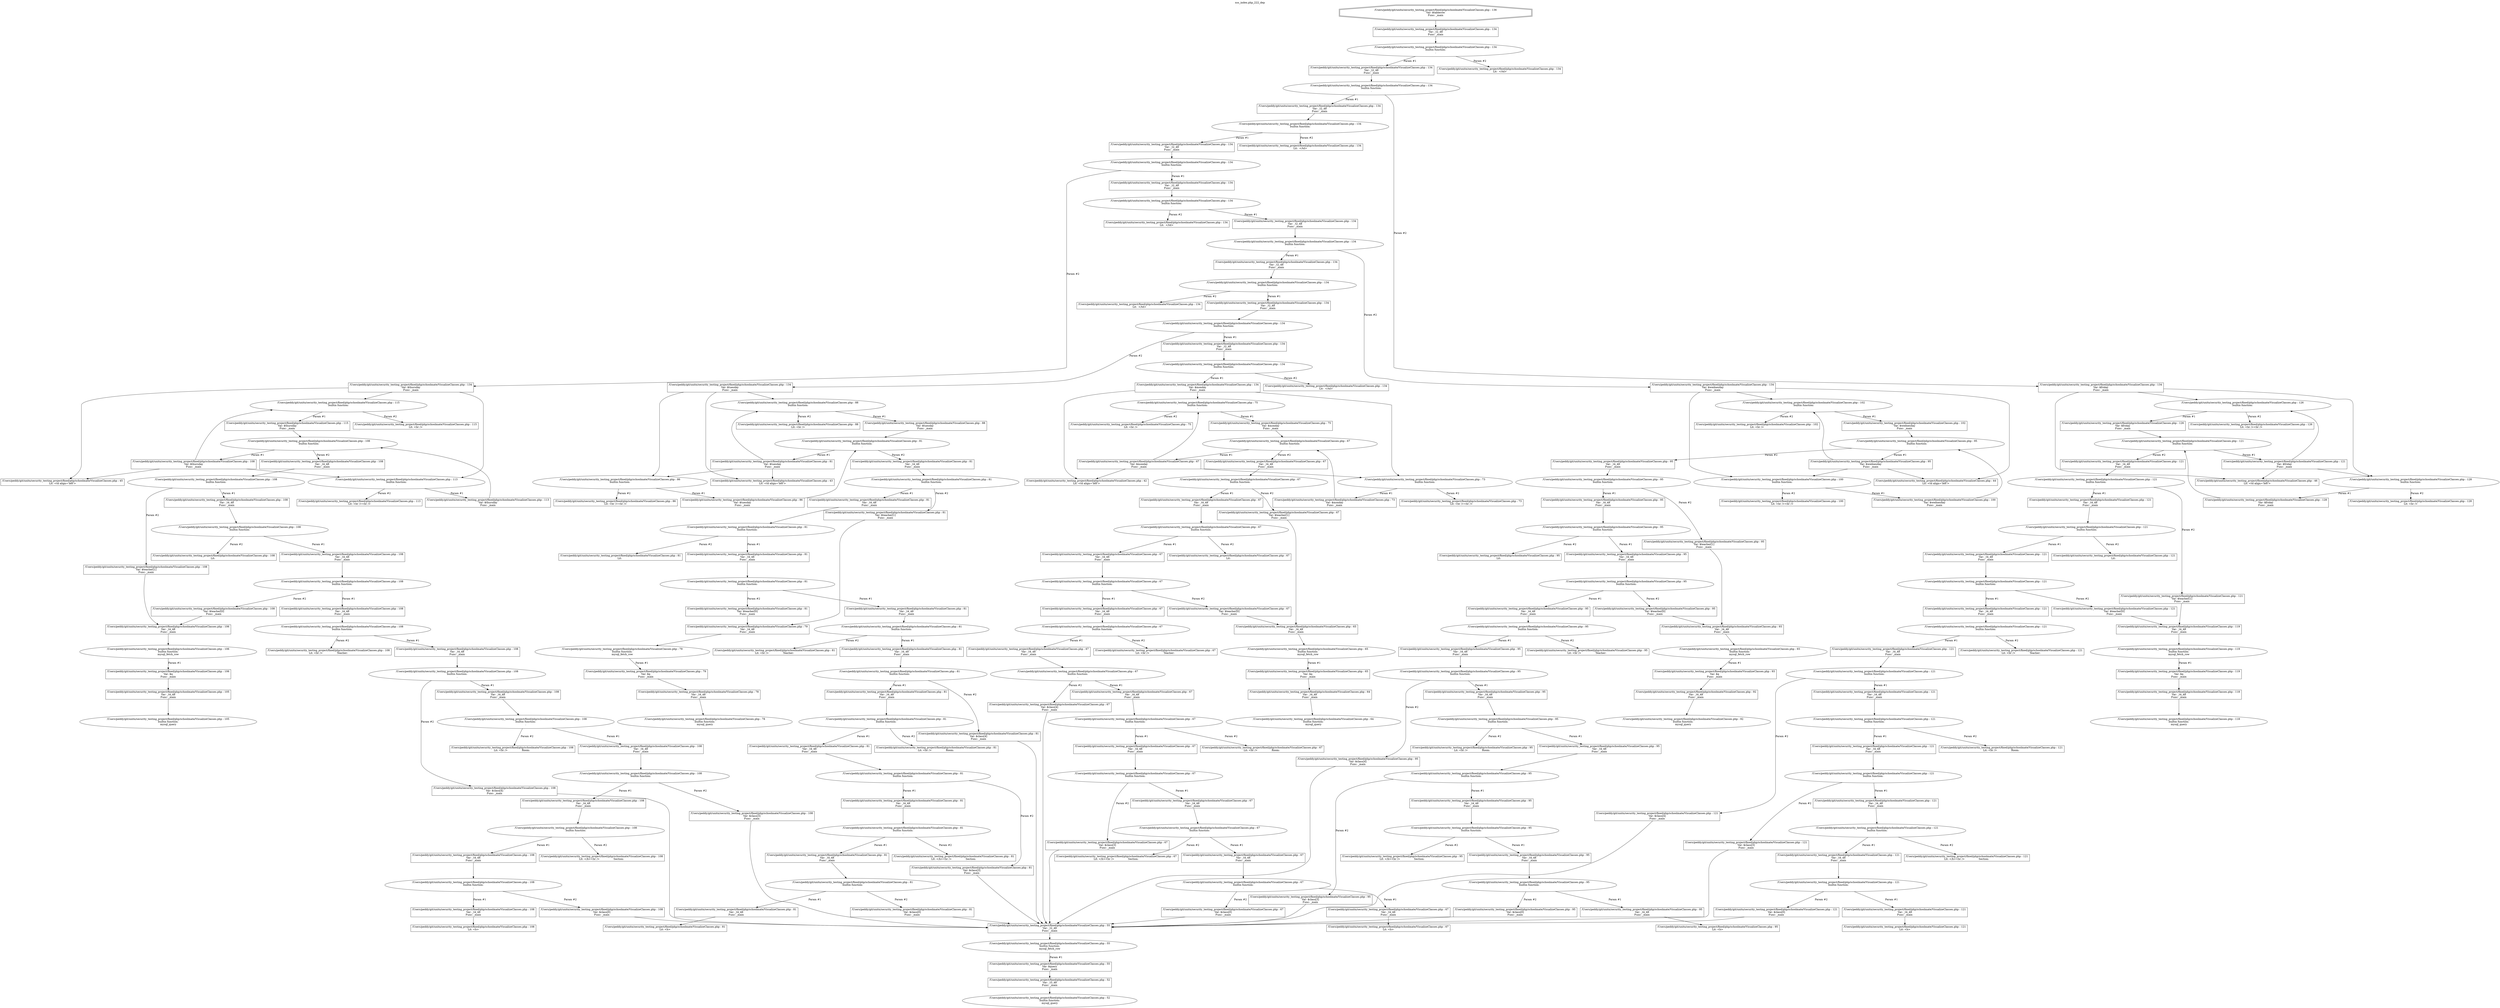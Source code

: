 digraph cfg {
  label="xss_index.php_222_dep";
  labelloc=t;
  n1 [shape=doubleoctagon, label="/Users/peddy/git/unitn/security_testing_project/fixed/php/schoolmate/VisualizeClasses.php : 136\nVar: $tablerow\nFunc: _main\n"];
  n2 [shape=box, label="/Users/peddy/git/unitn/security_testing_project/fixed/php/schoolmate/VisualizeClasses.php : 134\nVar: _t2_48\nFunc: _main\n"];
  n3 [shape=ellipse, label="/Users/peddy/git/unitn/security_testing_project/fixed/php/schoolmate/VisualizeClasses.php : 134\nbuiltin function:\n.\n"];
  n4 [shape=box, label="/Users/peddy/git/unitn/security_testing_project/fixed/php/schoolmate/VisualizeClasses.php : 134\nVar: _t2_48\nFunc: _main\n"];
  n5 [shape=ellipse, label="/Users/peddy/git/unitn/security_testing_project/fixed/php/schoolmate/VisualizeClasses.php : 134\nbuiltin function:\n.\n"];
  n6 [shape=box, label="/Users/peddy/git/unitn/security_testing_project/fixed/php/schoolmate/VisualizeClasses.php : 134\nVar: _t2_48\nFunc: _main\n"];
  n7 [shape=ellipse, label="/Users/peddy/git/unitn/security_testing_project/fixed/php/schoolmate/VisualizeClasses.php : 134\nbuiltin function:\n.\n"];
  n8 [shape=box, label="/Users/peddy/git/unitn/security_testing_project/fixed/php/schoolmate/VisualizeClasses.php : 134\nVar: _t2_48\nFunc: _main\n"];
  n9 [shape=ellipse, label="/Users/peddy/git/unitn/security_testing_project/fixed/php/schoolmate/VisualizeClasses.php : 134\nbuiltin function:\n.\n"];
  n10 [shape=box, label="/Users/peddy/git/unitn/security_testing_project/fixed/php/schoolmate/VisualizeClasses.php : 134\nVar: _t2_48\nFunc: _main\n"];
  n11 [shape=ellipse, label="/Users/peddy/git/unitn/security_testing_project/fixed/php/schoolmate/VisualizeClasses.php : 134\nbuiltin function:\n.\n"];
  n12 [shape=box, label="/Users/peddy/git/unitn/security_testing_project/fixed/php/schoolmate/VisualizeClasses.php : 134\nVar: _t2_48\nFunc: _main\n"];
  n13 [shape=ellipse, label="/Users/peddy/git/unitn/security_testing_project/fixed/php/schoolmate/VisualizeClasses.php : 134\nbuiltin function:\n.\n"];
  n14 [shape=box, label="/Users/peddy/git/unitn/security_testing_project/fixed/php/schoolmate/VisualizeClasses.php : 134\nVar: _t2_48\nFunc: _main\n"];
  n15 [shape=ellipse, label="/Users/peddy/git/unitn/security_testing_project/fixed/php/schoolmate/VisualizeClasses.php : 134\nbuiltin function:\n.\n"];
  n16 [shape=box, label="/Users/peddy/git/unitn/security_testing_project/fixed/php/schoolmate/VisualizeClasses.php : 134\nVar: _t2_48\nFunc: _main\n"];
  n17 [shape=ellipse, label="/Users/peddy/git/unitn/security_testing_project/fixed/php/schoolmate/VisualizeClasses.php : 134\nbuiltin function:\n.\n"];
  n18 [shape=box, label="/Users/peddy/git/unitn/security_testing_project/fixed/php/schoolmate/VisualizeClasses.php : 134\nVar: _t2_48\nFunc: _main\n"];
  n19 [shape=ellipse, label="/Users/peddy/git/unitn/security_testing_project/fixed/php/schoolmate/VisualizeClasses.php : 134\nbuiltin function:\n.\n"];
  n20 [shape=box, label="/Users/peddy/git/unitn/security_testing_project/fixed/php/schoolmate/VisualizeClasses.php : 134\nVar: $monday\nFunc: _main\n"];
  n21 [shape=box, label="/Users/peddy/git/unitn/security_testing_project/fixed/php/schoolmate/VisualizeClasses.php : 42\nLit: <td align='left'>\n"];
  n22 [shape=ellipse, label="/Users/peddy/git/unitn/security_testing_project/fixed/php/schoolmate/VisualizeClasses.php : 75\nbuiltin function:\n.\n"];
  n23 [shape=box, label="/Users/peddy/git/unitn/security_testing_project/fixed/php/schoolmate/VisualizeClasses.php : 75\nVar: $monday\nFunc: _main\n"];
  n24 [shape=ellipse, label="/Users/peddy/git/unitn/security_testing_project/fixed/php/schoolmate/VisualizeClasses.php : 67\nbuiltin function:\n.\n"];
  n25 [shape=box, label="/Users/peddy/git/unitn/security_testing_project/fixed/php/schoolmate/VisualizeClasses.php : 67\nVar: $monday\nFunc: _main\n"];
  n26 [shape=ellipse, label="/Users/peddy/git/unitn/security_testing_project/fixed/php/schoolmate/VisualizeClasses.php : 73\nbuiltin function:\n.\n"];
  n27 [shape=box, label="/Users/peddy/git/unitn/security_testing_project/fixed/php/schoolmate/VisualizeClasses.php : 73\nVar: $monday\nFunc: _main\n"];
  n28 [shape=box, label="/Users/peddy/git/unitn/security_testing_project/fixed/php/schoolmate/VisualizeClasses.php : 73\nLit: <br /><br />\n"];
  n29 [shape=box, label="/Users/peddy/git/unitn/security_testing_project/fixed/php/schoolmate/VisualizeClasses.php : 67\nVar: _t4_48\nFunc: _main\n"];
  n30 [shape=ellipse, label="/Users/peddy/git/unitn/security_testing_project/fixed/php/schoolmate/VisualizeClasses.php : 67\nbuiltin function:\n.\n"];
  n31 [shape=box, label="/Users/peddy/git/unitn/security_testing_project/fixed/php/schoolmate/VisualizeClasses.php : 67\nVar: _t4_48\nFunc: _main\n"];
  n32 [shape=ellipse, label="/Users/peddy/git/unitn/security_testing_project/fixed/php/schoolmate/VisualizeClasses.php : 67\nbuiltin function:\n.\n"];
  n33 [shape=box, label="/Users/peddy/git/unitn/security_testing_project/fixed/php/schoolmate/VisualizeClasses.php : 67\nVar: _t4_48\nFunc: _main\n"];
  n34 [shape=ellipse, label="/Users/peddy/git/unitn/security_testing_project/fixed/php/schoolmate/VisualizeClasses.php : 67\nbuiltin function:\n.\n"];
  n35 [shape=box, label="/Users/peddy/git/unitn/security_testing_project/fixed/php/schoolmate/VisualizeClasses.php : 67\nVar: _t4_48\nFunc: _main\n"];
  n36 [shape=ellipse, label="/Users/peddy/git/unitn/security_testing_project/fixed/php/schoolmate/VisualizeClasses.php : 67\nbuiltin function:\n.\n"];
  n37 [shape=box, label="/Users/peddy/git/unitn/security_testing_project/fixed/php/schoolmate/VisualizeClasses.php : 67\nVar: _t4_48\nFunc: _main\n"];
  n38 [shape=ellipse, label="/Users/peddy/git/unitn/security_testing_project/fixed/php/schoolmate/VisualizeClasses.php : 67\nbuiltin function:\n.\n"];
  n39 [shape=box, label="/Users/peddy/git/unitn/security_testing_project/fixed/php/schoolmate/VisualizeClasses.php : 67\nVar: _t4_48\nFunc: _main\n"];
  n40 [shape=ellipse, label="/Users/peddy/git/unitn/security_testing_project/fixed/php/schoolmate/VisualizeClasses.php : 67\nbuiltin function:\n.\n"];
  n41 [shape=box, label="/Users/peddy/git/unitn/security_testing_project/fixed/php/schoolmate/VisualizeClasses.php : 67\nVar: _t4_48\nFunc: _main\n"];
  n42 [shape=ellipse, label="/Users/peddy/git/unitn/security_testing_project/fixed/php/schoolmate/VisualizeClasses.php : 67\nbuiltin function:\n.\n"];
  n43 [shape=box, label="/Users/peddy/git/unitn/security_testing_project/fixed/php/schoolmate/VisualizeClasses.php : 67\nVar: _t4_48\nFunc: _main\n"];
  n44 [shape=ellipse, label="/Users/peddy/git/unitn/security_testing_project/fixed/php/schoolmate/VisualizeClasses.php : 67\nbuiltin function:\n.\n"];
  n45 [shape=box, label="/Users/peddy/git/unitn/security_testing_project/fixed/php/schoolmate/VisualizeClasses.php : 67\nVar: _t4_48\nFunc: _main\n"];
  n46 [shape=ellipse, label="/Users/peddy/git/unitn/security_testing_project/fixed/php/schoolmate/VisualizeClasses.php : 67\nbuiltin function:\n.\n"];
  n47 [shape=box, label="/Users/peddy/git/unitn/security_testing_project/fixed/php/schoolmate/VisualizeClasses.php : 67\nVar: _t4_48\nFunc: _main\n"];
  n48 [shape=box, label="/Users/peddy/git/unitn/security_testing_project/fixed/php/schoolmate/VisualizeClasses.php : 67\nLit: <b>\n"];
  n49 [shape=box, label="/Users/peddy/git/unitn/security_testing_project/fixed/php/schoolmate/VisualizeClasses.php : 67\nVar: $class[0]\nFunc: _main\n"];
  n50 [shape=box, label="/Users/peddy/git/unitn/security_testing_project/fixed/php/schoolmate/VisualizeClasses.php : 55\nVar: _t2_48\nFunc: _main\n"];
  n51 [shape=ellipse, label="/Users/peddy/git/unitn/security_testing_project/fixed/php/schoolmate/VisualizeClasses.php : 55\nbuiltin function:\nmysql_fetch_row\n"];
  n52 [shape=box, label="/Users/peddy/git/unitn/security_testing_project/fixed/php/schoolmate/VisualizeClasses.php : 55\nVar: $query\nFunc: _main\n"];
  n53 [shape=box, label="/Users/peddy/git/unitn/security_testing_project/fixed/php/schoolmate/VisualizeClasses.php : 52\nVar: _t3_48\nFunc: _main\n"];
  n54 [shape=ellipse, label="/Users/peddy/git/unitn/security_testing_project/fixed/php/schoolmate/VisualizeClasses.php : 52\nbuiltin function:\nmysql_query\n"];
  n55 [shape=box, label="/Users/peddy/git/unitn/security_testing_project/fixed/php/schoolmate/VisualizeClasses.php : 67\nLit: </b><br />		   Section: \n"];
  n56 [shape=box, label="/Users/peddy/git/unitn/security_testing_project/fixed/php/schoolmate/VisualizeClasses.php : 67\nVar: $class[3]\nFunc: _main\n"];
  n57 [shape=box, label="/Users/peddy/git/unitn/security_testing_project/fixed/php/schoolmate/VisualizeClasses.php : 67\nLit: <br />		   Room: \n"];
  n58 [shape=box, label="/Users/peddy/git/unitn/security_testing_project/fixed/php/schoolmate/VisualizeClasses.php : 67\nVar: $class[4]\nFunc: _main\n"];
  n59 [shape=box, label="/Users/peddy/git/unitn/security_testing_project/fixed/php/schoolmate/VisualizeClasses.php : 67\nLit: <br />		   Teacher: \n"];
  n60 [shape=box, label="/Users/peddy/git/unitn/security_testing_project/fixed/php/schoolmate/VisualizeClasses.php : 67\nVar: $teacher[0]\nFunc: _main\n"];
  n61 [shape=box, label="/Users/peddy/git/unitn/security_testing_project/fixed/php/schoolmate/VisualizeClasses.php : 65\nVar: _t4_48\nFunc: _main\n"];
  n62 [shape=ellipse, label="/Users/peddy/git/unitn/security_testing_project/fixed/php/schoolmate/VisualizeClasses.php : 65\nbuiltin function:\nmysql_fetch_row\n"];
  n63 [shape=box, label="/Users/peddy/git/unitn/security_testing_project/fixed/php/schoolmate/VisualizeClasses.php : 65\nVar: $q\nFunc: _main\n"];
  n64 [shape=box, label="/Users/peddy/git/unitn/security_testing_project/fixed/php/schoolmate/VisualizeClasses.php : 64\nVar: _t4_48\nFunc: _main\n"];
  n65 [shape=ellipse, label="/Users/peddy/git/unitn/security_testing_project/fixed/php/schoolmate/VisualizeClasses.php : 64\nbuiltin function:\nmysql_query\n"];
  n66 [shape=box, label="/Users/peddy/git/unitn/security_testing_project/fixed/php/schoolmate/VisualizeClasses.php : 67\nLit:  \n"];
  n67 [shape=box, label="/Users/peddy/git/unitn/security_testing_project/fixed/php/schoolmate/VisualizeClasses.php : 67\nVar: $teacher[1]\nFunc: _main\n"];
  n68 [shape=box, label="/Users/peddy/git/unitn/security_testing_project/fixed/php/schoolmate/VisualizeClasses.php : 75\nLit: <br />\n"];
  n69 [shape=box, label="/Users/peddy/git/unitn/security_testing_project/fixed/php/schoolmate/VisualizeClasses.php : 134\nLit: &nbsp;</td>\n"];
  n70 [shape=box, label="/Users/peddy/git/unitn/security_testing_project/fixed/php/schoolmate/VisualizeClasses.php : 134\nVar: $tuesday\nFunc: _main\n"];
  n71 [shape=ellipse, label="/Users/peddy/git/unitn/security_testing_project/fixed/php/schoolmate/VisualizeClasses.php : 88\nbuiltin function:\n.\n"];
  n72 [shape=box, label="/Users/peddy/git/unitn/security_testing_project/fixed/php/schoolmate/VisualizeClasses.php : 88\nVar: $tuesday\nFunc: _main\n"];
  n73 [shape=ellipse, label="/Users/peddy/git/unitn/security_testing_project/fixed/php/schoolmate/VisualizeClasses.php : 81\nbuiltin function:\n.\n"];
  n74 [shape=box, label="/Users/peddy/git/unitn/security_testing_project/fixed/php/schoolmate/VisualizeClasses.php : 81\nVar: $tuesday\nFunc: _main\n"];
  n75 [shape=ellipse, label="/Users/peddy/git/unitn/security_testing_project/fixed/php/schoolmate/VisualizeClasses.php : 86\nbuiltin function:\n.\n"];
  n76 [shape=box, label="/Users/peddy/git/unitn/security_testing_project/fixed/php/schoolmate/VisualizeClasses.php : 86\nVar: $tuesday\nFunc: _main\n"];
  n77 [shape=box, label="/Users/peddy/git/unitn/security_testing_project/fixed/php/schoolmate/VisualizeClasses.php : 86\nLit: <br /><br />\n"];
  n78 [shape=box, label="/Users/peddy/git/unitn/security_testing_project/fixed/php/schoolmate/VisualizeClasses.php : 43\nLit: <td align='left'>\n"];
  n79 [shape=box, label="/Users/peddy/git/unitn/security_testing_project/fixed/php/schoolmate/VisualizeClasses.php : 81\nVar: _t4_48\nFunc: _main\n"];
  n80 [shape=ellipse, label="/Users/peddy/git/unitn/security_testing_project/fixed/php/schoolmate/VisualizeClasses.php : 81\nbuiltin function:\n.\n"];
  n81 [shape=box, label="/Users/peddy/git/unitn/security_testing_project/fixed/php/schoolmate/VisualizeClasses.php : 81\nVar: _t4_48\nFunc: _main\n"];
  n82 [shape=ellipse, label="/Users/peddy/git/unitn/security_testing_project/fixed/php/schoolmate/VisualizeClasses.php : 81\nbuiltin function:\n.\n"];
  n83 [shape=box, label="/Users/peddy/git/unitn/security_testing_project/fixed/php/schoolmate/VisualizeClasses.php : 81\nVar: _t4_48\nFunc: _main\n"];
  n84 [shape=ellipse, label="/Users/peddy/git/unitn/security_testing_project/fixed/php/schoolmate/VisualizeClasses.php : 81\nbuiltin function:\n.\n"];
  n85 [shape=box, label="/Users/peddy/git/unitn/security_testing_project/fixed/php/schoolmate/VisualizeClasses.php : 81\nVar: _t4_48\nFunc: _main\n"];
  n86 [shape=ellipse, label="/Users/peddy/git/unitn/security_testing_project/fixed/php/schoolmate/VisualizeClasses.php : 81\nbuiltin function:\n.\n"];
  n87 [shape=box, label="/Users/peddy/git/unitn/security_testing_project/fixed/php/schoolmate/VisualizeClasses.php : 81\nVar: _t4_48\nFunc: _main\n"];
  n88 [shape=ellipse, label="/Users/peddy/git/unitn/security_testing_project/fixed/php/schoolmate/VisualizeClasses.php : 81\nbuiltin function:\n.\n"];
  n89 [shape=box, label="/Users/peddy/git/unitn/security_testing_project/fixed/php/schoolmate/VisualizeClasses.php : 81\nVar: _t4_48\nFunc: _main\n"];
  n90 [shape=ellipse, label="/Users/peddy/git/unitn/security_testing_project/fixed/php/schoolmate/VisualizeClasses.php : 81\nbuiltin function:\n.\n"];
  n91 [shape=box, label="/Users/peddy/git/unitn/security_testing_project/fixed/php/schoolmate/VisualizeClasses.php : 81\nVar: _t4_48\nFunc: _main\n"];
  n92 [shape=ellipse, label="/Users/peddy/git/unitn/security_testing_project/fixed/php/schoolmate/VisualizeClasses.php : 81\nbuiltin function:\n.\n"];
  n93 [shape=box, label="/Users/peddy/git/unitn/security_testing_project/fixed/php/schoolmate/VisualizeClasses.php : 81\nVar: _t4_48\nFunc: _main\n"];
  n94 [shape=ellipse, label="/Users/peddy/git/unitn/security_testing_project/fixed/php/schoolmate/VisualizeClasses.php : 81\nbuiltin function:\n.\n"];
  n95 [shape=box, label="/Users/peddy/git/unitn/security_testing_project/fixed/php/schoolmate/VisualizeClasses.php : 81\nVar: _t4_48\nFunc: _main\n"];
  n96 [shape=ellipse, label="/Users/peddy/git/unitn/security_testing_project/fixed/php/schoolmate/VisualizeClasses.php : 81\nbuiltin function:\n.\n"];
  n97 [shape=box, label="/Users/peddy/git/unitn/security_testing_project/fixed/php/schoolmate/VisualizeClasses.php : 81\nVar: _t4_48\nFunc: _main\n"];
  n98 [shape=box, label="/Users/peddy/git/unitn/security_testing_project/fixed/php/schoolmate/VisualizeClasses.php : 81\nLit: <b>\n"];
  n99 [shape=box, label="/Users/peddy/git/unitn/security_testing_project/fixed/php/schoolmate/VisualizeClasses.php : 81\nVar: $class[0]\nFunc: _main\n"];
  n100 [shape=box, label="/Users/peddy/git/unitn/security_testing_project/fixed/php/schoolmate/VisualizeClasses.php : 81\nLit: </b><br />		   Section: \n"];
  n101 [shape=box, label="/Users/peddy/git/unitn/security_testing_project/fixed/php/schoolmate/VisualizeClasses.php : 81\nVar: $class[3]\nFunc: _main\n"];
  n102 [shape=box, label="/Users/peddy/git/unitn/security_testing_project/fixed/php/schoolmate/VisualizeClasses.php : 81\nLit: <br />		   Room: \n"];
  n103 [shape=box, label="/Users/peddy/git/unitn/security_testing_project/fixed/php/schoolmate/VisualizeClasses.php : 81\nVar: $class[4]\nFunc: _main\n"];
  n104 [shape=box, label="/Users/peddy/git/unitn/security_testing_project/fixed/php/schoolmate/VisualizeClasses.php : 81\nLit: <br />		   Teacher: \n"];
  n105 [shape=box, label="/Users/peddy/git/unitn/security_testing_project/fixed/php/schoolmate/VisualizeClasses.php : 81\nVar: $teacher[0]\nFunc: _main\n"];
  n106 [shape=box, label="/Users/peddy/git/unitn/security_testing_project/fixed/php/schoolmate/VisualizeClasses.php : 79\nVar: _t4_48\nFunc: _main\n"];
  n107 [shape=ellipse, label="/Users/peddy/git/unitn/security_testing_project/fixed/php/schoolmate/VisualizeClasses.php : 79\nbuiltin function:\nmysql_fetch_row\n"];
  n108 [shape=box, label="/Users/peddy/git/unitn/security_testing_project/fixed/php/schoolmate/VisualizeClasses.php : 79\nVar: $q\nFunc: _main\n"];
  n109 [shape=box, label="/Users/peddy/git/unitn/security_testing_project/fixed/php/schoolmate/VisualizeClasses.php : 78\nVar: _t4_48\nFunc: _main\n"];
  n110 [shape=ellipse, label="/Users/peddy/git/unitn/security_testing_project/fixed/php/schoolmate/VisualizeClasses.php : 78\nbuiltin function:\nmysql_query\n"];
  n111 [shape=box, label="/Users/peddy/git/unitn/security_testing_project/fixed/php/schoolmate/VisualizeClasses.php : 81\nLit:  \n"];
  n112 [shape=box, label="/Users/peddy/git/unitn/security_testing_project/fixed/php/schoolmate/VisualizeClasses.php : 81\nVar: $teacher[1]\nFunc: _main\n"];
  n113 [shape=box, label="/Users/peddy/git/unitn/security_testing_project/fixed/php/schoolmate/VisualizeClasses.php : 88\nLit: <br />\n"];
  n114 [shape=box, label="/Users/peddy/git/unitn/security_testing_project/fixed/php/schoolmate/VisualizeClasses.php : 134\nLit: &nbsp;</td>\n"];
  n115 [shape=box, label="/Users/peddy/git/unitn/security_testing_project/fixed/php/schoolmate/VisualizeClasses.php : 134\nVar: $wednesday\nFunc: _main\n"];
  n116 [shape=ellipse, label="/Users/peddy/git/unitn/security_testing_project/fixed/php/schoolmate/VisualizeClasses.php : 102\nbuiltin function:\n.\n"];
  n117 [shape=box, label="/Users/peddy/git/unitn/security_testing_project/fixed/php/schoolmate/VisualizeClasses.php : 102\nVar: $wednesday\nFunc: _main\n"];
  n118 [shape=ellipse, label="/Users/peddy/git/unitn/security_testing_project/fixed/php/schoolmate/VisualizeClasses.php : 95\nbuiltin function:\n.\n"];
  n119 [shape=box, label="/Users/peddy/git/unitn/security_testing_project/fixed/php/schoolmate/VisualizeClasses.php : 95\nVar: $wednesday\nFunc: _main\n"];
  n120 [shape=box, label="/Users/peddy/git/unitn/security_testing_project/fixed/php/schoolmate/VisualizeClasses.php : 44\nLit: <td align='left'>\n"];
  n121 [shape=ellipse, label="/Users/peddy/git/unitn/security_testing_project/fixed/php/schoolmate/VisualizeClasses.php : 100\nbuiltin function:\n.\n"];
  n122 [shape=box, label="/Users/peddy/git/unitn/security_testing_project/fixed/php/schoolmate/VisualizeClasses.php : 100\nVar: $wednesday\nFunc: _main\n"];
  n123 [shape=box, label="/Users/peddy/git/unitn/security_testing_project/fixed/php/schoolmate/VisualizeClasses.php : 100\nLit: <br /><br />\n"];
  n124 [shape=box, label="/Users/peddy/git/unitn/security_testing_project/fixed/php/schoolmate/VisualizeClasses.php : 95\nVar: _t4_48\nFunc: _main\n"];
  n125 [shape=ellipse, label="/Users/peddy/git/unitn/security_testing_project/fixed/php/schoolmate/VisualizeClasses.php : 95\nbuiltin function:\n.\n"];
  n126 [shape=box, label="/Users/peddy/git/unitn/security_testing_project/fixed/php/schoolmate/VisualizeClasses.php : 95\nVar: _t4_48\nFunc: _main\n"];
  n127 [shape=ellipse, label="/Users/peddy/git/unitn/security_testing_project/fixed/php/schoolmate/VisualizeClasses.php : 95\nbuiltin function:\n.\n"];
  n128 [shape=box, label="/Users/peddy/git/unitn/security_testing_project/fixed/php/schoolmate/VisualizeClasses.php : 95\nVar: _t4_48\nFunc: _main\n"];
  n129 [shape=ellipse, label="/Users/peddy/git/unitn/security_testing_project/fixed/php/schoolmate/VisualizeClasses.php : 95\nbuiltin function:\n.\n"];
  n130 [shape=box, label="/Users/peddy/git/unitn/security_testing_project/fixed/php/schoolmate/VisualizeClasses.php : 95\nVar: _t4_48\nFunc: _main\n"];
  n131 [shape=ellipse, label="/Users/peddy/git/unitn/security_testing_project/fixed/php/schoolmate/VisualizeClasses.php : 95\nbuiltin function:\n.\n"];
  n132 [shape=box, label="/Users/peddy/git/unitn/security_testing_project/fixed/php/schoolmate/VisualizeClasses.php : 95\nVar: _t4_48\nFunc: _main\n"];
  n133 [shape=ellipse, label="/Users/peddy/git/unitn/security_testing_project/fixed/php/schoolmate/VisualizeClasses.php : 95\nbuiltin function:\n.\n"];
  n134 [shape=box, label="/Users/peddy/git/unitn/security_testing_project/fixed/php/schoolmate/VisualizeClasses.php : 95\nVar: _t4_48\nFunc: _main\n"];
  n135 [shape=ellipse, label="/Users/peddy/git/unitn/security_testing_project/fixed/php/schoolmate/VisualizeClasses.php : 95\nbuiltin function:\n.\n"];
  n136 [shape=box, label="/Users/peddy/git/unitn/security_testing_project/fixed/php/schoolmate/VisualizeClasses.php : 95\nVar: _t4_48\nFunc: _main\n"];
  n137 [shape=ellipse, label="/Users/peddy/git/unitn/security_testing_project/fixed/php/schoolmate/VisualizeClasses.php : 95\nbuiltin function:\n.\n"];
  n138 [shape=box, label="/Users/peddy/git/unitn/security_testing_project/fixed/php/schoolmate/VisualizeClasses.php : 95\nVar: _t4_48\nFunc: _main\n"];
  n139 [shape=ellipse, label="/Users/peddy/git/unitn/security_testing_project/fixed/php/schoolmate/VisualizeClasses.php : 95\nbuiltin function:\n.\n"];
  n140 [shape=box, label="/Users/peddy/git/unitn/security_testing_project/fixed/php/schoolmate/VisualizeClasses.php : 95\nVar: _t4_48\nFunc: _main\n"];
  n141 [shape=ellipse, label="/Users/peddy/git/unitn/security_testing_project/fixed/php/schoolmate/VisualizeClasses.php : 95\nbuiltin function:\n.\n"];
  n142 [shape=box, label="/Users/peddy/git/unitn/security_testing_project/fixed/php/schoolmate/VisualizeClasses.php : 95\nVar: _t4_48\nFunc: _main\n"];
  n143 [shape=box, label="/Users/peddy/git/unitn/security_testing_project/fixed/php/schoolmate/VisualizeClasses.php : 95\nLit: <b>\n"];
  n144 [shape=box, label="/Users/peddy/git/unitn/security_testing_project/fixed/php/schoolmate/VisualizeClasses.php : 95\nVar: $class[0]\nFunc: _main\n"];
  n145 [shape=box, label="/Users/peddy/git/unitn/security_testing_project/fixed/php/schoolmate/VisualizeClasses.php : 95\nLit: </b><br />		   Section: \n"];
  n146 [shape=box, label="/Users/peddy/git/unitn/security_testing_project/fixed/php/schoolmate/VisualizeClasses.php : 95\nVar: $class[3]\nFunc: _main\n"];
  n147 [shape=box, label="/Users/peddy/git/unitn/security_testing_project/fixed/php/schoolmate/VisualizeClasses.php : 95\nLit: <br />		   Room: \n"];
  n148 [shape=box, label="/Users/peddy/git/unitn/security_testing_project/fixed/php/schoolmate/VisualizeClasses.php : 95\nVar: $class[4]\nFunc: _main\n"];
  n149 [shape=box, label="/Users/peddy/git/unitn/security_testing_project/fixed/php/schoolmate/VisualizeClasses.php : 95\nLit: <br />		   Teacher: \n"];
  n150 [shape=box, label="/Users/peddy/git/unitn/security_testing_project/fixed/php/schoolmate/VisualizeClasses.php : 95\nVar: $teacher[0]\nFunc: _main\n"];
  n151 [shape=box, label="/Users/peddy/git/unitn/security_testing_project/fixed/php/schoolmate/VisualizeClasses.php : 93\nVar: _t4_48\nFunc: _main\n"];
  n152 [shape=ellipse, label="/Users/peddy/git/unitn/security_testing_project/fixed/php/schoolmate/VisualizeClasses.php : 93\nbuiltin function:\nmysql_fetch_row\n"];
  n153 [shape=box, label="/Users/peddy/git/unitn/security_testing_project/fixed/php/schoolmate/VisualizeClasses.php : 93\nVar: $q\nFunc: _main\n"];
  n154 [shape=box, label="/Users/peddy/git/unitn/security_testing_project/fixed/php/schoolmate/VisualizeClasses.php : 92\nVar: _t4_48\nFunc: _main\n"];
  n155 [shape=ellipse, label="/Users/peddy/git/unitn/security_testing_project/fixed/php/schoolmate/VisualizeClasses.php : 92\nbuiltin function:\nmysql_query\n"];
  n156 [shape=box, label="/Users/peddy/git/unitn/security_testing_project/fixed/php/schoolmate/VisualizeClasses.php : 95\nLit:  \n"];
  n157 [shape=box, label="/Users/peddy/git/unitn/security_testing_project/fixed/php/schoolmate/VisualizeClasses.php : 95\nVar: $teacher[1]\nFunc: _main\n"];
  n158 [shape=box, label="/Users/peddy/git/unitn/security_testing_project/fixed/php/schoolmate/VisualizeClasses.php : 102\nLit: <br />\n"];
  n159 [shape=box, label="/Users/peddy/git/unitn/security_testing_project/fixed/php/schoolmate/VisualizeClasses.php : 134\nLit: &nbsp;</td>\n"];
  n160 [shape=box, label="/Users/peddy/git/unitn/security_testing_project/fixed/php/schoolmate/VisualizeClasses.php : 134\nVar: $thursday\nFunc: _main\n"];
  n161 [shape=ellipse, label="/Users/peddy/git/unitn/security_testing_project/fixed/php/schoolmate/VisualizeClasses.php : 115\nbuiltin function:\n.\n"];
  n162 [shape=box, label="/Users/peddy/git/unitn/security_testing_project/fixed/php/schoolmate/VisualizeClasses.php : 115\nVar: $thursday\nFunc: _main\n"];
  n163 [shape=ellipse, label="/Users/peddy/git/unitn/security_testing_project/fixed/php/schoolmate/VisualizeClasses.php : 108\nbuiltin function:\n.\n"];
  n164 [shape=box, label="/Users/peddy/git/unitn/security_testing_project/fixed/php/schoolmate/VisualizeClasses.php : 108\nVar: $thursday\nFunc: _main\n"];
  n165 [shape=ellipse, label="/Users/peddy/git/unitn/security_testing_project/fixed/php/schoolmate/VisualizeClasses.php : 113\nbuiltin function:\n.\n"];
  n166 [shape=box, label="/Users/peddy/git/unitn/security_testing_project/fixed/php/schoolmate/VisualizeClasses.php : 113\nVar: $thursday\nFunc: _main\n"];
  n167 [shape=box, label="/Users/peddy/git/unitn/security_testing_project/fixed/php/schoolmate/VisualizeClasses.php : 113\nLit: <br /><br />\n"];
  n168 [shape=box, label="/Users/peddy/git/unitn/security_testing_project/fixed/php/schoolmate/VisualizeClasses.php : 45\nLit: <td align='left'>\n"];
  n169 [shape=box, label="/Users/peddy/git/unitn/security_testing_project/fixed/php/schoolmate/VisualizeClasses.php : 108\nVar: _t4_48\nFunc: _main\n"];
  n170 [shape=ellipse, label="/Users/peddy/git/unitn/security_testing_project/fixed/php/schoolmate/VisualizeClasses.php : 108\nbuiltin function:\n.\n"];
  n171 [shape=box, label="/Users/peddy/git/unitn/security_testing_project/fixed/php/schoolmate/VisualizeClasses.php : 108\nVar: _t4_48\nFunc: _main\n"];
  n172 [shape=ellipse, label="/Users/peddy/git/unitn/security_testing_project/fixed/php/schoolmate/VisualizeClasses.php : 108\nbuiltin function:\n.\n"];
  n173 [shape=box, label="/Users/peddy/git/unitn/security_testing_project/fixed/php/schoolmate/VisualizeClasses.php : 108\nVar: _t4_48\nFunc: _main\n"];
  n174 [shape=ellipse, label="/Users/peddy/git/unitn/security_testing_project/fixed/php/schoolmate/VisualizeClasses.php : 108\nbuiltin function:\n.\n"];
  n175 [shape=box, label="/Users/peddy/git/unitn/security_testing_project/fixed/php/schoolmate/VisualizeClasses.php : 108\nVar: _t4_48\nFunc: _main\n"];
  n176 [shape=ellipse, label="/Users/peddy/git/unitn/security_testing_project/fixed/php/schoolmate/VisualizeClasses.php : 108\nbuiltin function:\n.\n"];
  n177 [shape=box, label="/Users/peddy/git/unitn/security_testing_project/fixed/php/schoolmate/VisualizeClasses.php : 108\nVar: _t4_48\nFunc: _main\n"];
  n178 [shape=ellipse, label="/Users/peddy/git/unitn/security_testing_project/fixed/php/schoolmate/VisualizeClasses.php : 108\nbuiltin function:\n.\n"];
  n179 [shape=box, label="/Users/peddy/git/unitn/security_testing_project/fixed/php/schoolmate/VisualizeClasses.php : 108\nVar: _t4_48\nFunc: _main\n"];
  n180 [shape=ellipse, label="/Users/peddy/git/unitn/security_testing_project/fixed/php/schoolmate/VisualizeClasses.php : 108\nbuiltin function:\n.\n"];
  n181 [shape=box, label="/Users/peddy/git/unitn/security_testing_project/fixed/php/schoolmate/VisualizeClasses.php : 108\nVar: _t4_48\nFunc: _main\n"];
  n182 [shape=ellipse, label="/Users/peddy/git/unitn/security_testing_project/fixed/php/schoolmate/VisualizeClasses.php : 108\nbuiltin function:\n.\n"];
  n183 [shape=box, label="/Users/peddy/git/unitn/security_testing_project/fixed/php/schoolmate/VisualizeClasses.php : 108\nVar: _t4_48\nFunc: _main\n"];
  n184 [shape=ellipse, label="/Users/peddy/git/unitn/security_testing_project/fixed/php/schoolmate/VisualizeClasses.php : 108\nbuiltin function:\n.\n"];
  n185 [shape=box, label="/Users/peddy/git/unitn/security_testing_project/fixed/php/schoolmate/VisualizeClasses.php : 108\nVar: _t4_48\nFunc: _main\n"];
  n186 [shape=ellipse, label="/Users/peddy/git/unitn/security_testing_project/fixed/php/schoolmate/VisualizeClasses.php : 108\nbuiltin function:\n.\n"];
  n187 [shape=box, label="/Users/peddy/git/unitn/security_testing_project/fixed/php/schoolmate/VisualizeClasses.php : 108\nVar: _t4_48\nFunc: _main\n"];
  n188 [shape=box, label="/Users/peddy/git/unitn/security_testing_project/fixed/php/schoolmate/VisualizeClasses.php : 108\nLit: <b>\n"];
  n189 [shape=box, label="/Users/peddy/git/unitn/security_testing_project/fixed/php/schoolmate/VisualizeClasses.php : 108\nVar: $class[0]\nFunc: _main\n"];
  n190 [shape=box, label="/Users/peddy/git/unitn/security_testing_project/fixed/php/schoolmate/VisualizeClasses.php : 108\nLit: </b><br />		   Section: \n"];
  n191 [shape=box, label="/Users/peddy/git/unitn/security_testing_project/fixed/php/schoolmate/VisualizeClasses.php : 108\nVar: $class[3]\nFunc: _main\n"];
  n192 [shape=box, label="/Users/peddy/git/unitn/security_testing_project/fixed/php/schoolmate/VisualizeClasses.php : 108\nLit: <br />		   Room: \n"];
  n193 [shape=box, label="/Users/peddy/git/unitn/security_testing_project/fixed/php/schoolmate/VisualizeClasses.php : 108\nVar: $class[4]\nFunc: _main\n"];
  n194 [shape=box, label="/Users/peddy/git/unitn/security_testing_project/fixed/php/schoolmate/VisualizeClasses.php : 108\nLit: <br />		   Teacher: \n"];
  n195 [shape=box, label="/Users/peddy/git/unitn/security_testing_project/fixed/php/schoolmate/VisualizeClasses.php : 108\nVar: $teacher[0]\nFunc: _main\n"];
  n196 [shape=box, label="/Users/peddy/git/unitn/security_testing_project/fixed/php/schoolmate/VisualizeClasses.php : 106\nVar: _t4_48\nFunc: _main\n"];
  n197 [shape=ellipse, label="/Users/peddy/git/unitn/security_testing_project/fixed/php/schoolmate/VisualizeClasses.php : 106\nbuiltin function:\nmysql_fetch_row\n"];
  n198 [shape=box, label="/Users/peddy/git/unitn/security_testing_project/fixed/php/schoolmate/VisualizeClasses.php : 106\nVar: $q\nFunc: _main\n"];
  n199 [shape=box, label="/Users/peddy/git/unitn/security_testing_project/fixed/php/schoolmate/VisualizeClasses.php : 105\nVar: _t4_48\nFunc: _main\n"];
  n200 [shape=ellipse, label="/Users/peddy/git/unitn/security_testing_project/fixed/php/schoolmate/VisualizeClasses.php : 105\nbuiltin function:\nmysql_query\n"];
  n201 [shape=box, label="/Users/peddy/git/unitn/security_testing_project/fixed/php/schoolmate/VisualizeClasses.php : 108\nLit:  \n"];
  n202 [shape=box, label="/Users/peddy/git/unitn/security_testing_project/fixed/php/schoolmate/VisualizeClasses.php : 108\nVar: $teacher[1]\nFunc: _main\n"];
  n203 [shape=box, label="/Users/peddy/git/unitn/security_testing_project/fixed/php/schoolmate/VisualizeClasses.php : 115\nLit: <br />\n"];
  n204 [shape=box, label="/Users/peddy/git/unitn/security_testing_project/fixed/php/schoolmate/VisualizeClasses.php : 134\nLit: &nbsp;</td>\n"];
  n205 [shape=box, label="/Users/peddy/git/unitn/security_testing_project/fixed/php/schoolmate/VisualizeClasses.php : 134\nVar: $friday\nFunc: _main\n"];
  n206 [shape=ellipse, label="/Users/peddy/git/unitn/security_testing_project/fixed/php/schoolmate/VisualizeClasses.php : 126\nbuiltin function:\n.\n"];
  n207 [shape=box, label="/Users/peddy/git/unitn/security_testing_project/fixed/php/schoolmate/VisualizeClasses.php : 126\nVar: $friday\nFunc: _main\n"];
  n208 [shape=ellipse, label="/Users/peddy/git/unitn/security_testing_project/fixed/php/schoolmate/VisualizeClasses.php : 121\nbuiltin function:\n.\n"];
  n209 [shape=box, label="/Users/peddy/git/unitn/security_testing_project/fixed/php/schoolmate/VisualizeClasses.php : 121\nVar: $friday\nFunc: _main\n"];
  n210 [shape=box, label="/Users/peddy/git/unitn/security_testing_project/fixed/php/schoolmate/VisualizeClasses.php : 46\nLit: <td align='left'>\n"];
  n211 [shape=ellipse, label="/Users/peddy/git/unitn/security_testing_project/fixed/php/schoolmate/VisualizeClasses.php : 128\nbuiltin function:\n.\n"];
  n212 [shape=box, label="/Users/peddy/git/unitn/security_testing_project/fixed/php/schoolmate/VisualizeClasses.php : 128\nVar: $friday\nFunc: _main\n"];
  n213 [shape=box, label="/Users/peddy/git/unitn/security_testing_project/fixed/php/schoolmate/VisualizeClasses.php : 128\nLit: <br />\n"];
  n214 [shape=box, label="/Users/peddy/git/unitn/security_testing_project/fixed/php/schoolmate/VisualizeClasses.php : 121\nVar: _t4_48\nFunc: _main\n"];
  n215 [shape=ellipse, label="/Users/peddy/git/unitn/security_testing_project/fixed/php/schoolmate/VisualizeClasses.php : 121\nbuiltin function:\n.\n"];
  n216 [shape=box, label="/Users/peddy/git/unitn/security_testing_project/fixed/php/schoolmate/VisualizeClasses.php : 121\nVar: _t4_48\nFunc: _main\n"];
  n217 [shape=ellipse, label="/Users/peddy/git/unitn/security_testing_project/fixed/php/schoolmate/VisualizeClasses.php : 121\nbuiltin function:\n.\n"];
  n218 [shape=box, label="/Users/peddy/git/unitn/security_testing_project/fixed/php/schoolmate/VisualizeClasses.php : 121\nVar: _t4_48\nFunc: _main\n"];
  n219 [shape=ellipse, label="/Users/peddy/git/unitn/security_testing_project/fixed/php/schoolmate/VisualizeClasses.php : 121\nbuiltin function:\n.\n"];
  n220 [shape=box, label="/Users/peddy/git/unitn/security_testing_project/fixed/php/schoolmate/VisualizeClasses.php : 121\nVar: _t4_48\nFunc: _main\n"];
  n221 [shape=ellipse, label="/Users/peddy/git/unitn/security_testing_project/fixed/php/schoolmate/VisualizeClasses.php : 121\nbuiltin function:\n.\n"];
  n222 [shape=box, label="/Users/peddy/git/unitn/security_testing_project/fixed/php/schoolmate/VisualizeClasses.php : 121\nVar: _t4_48\nFunc: _main\n"];
  n223 [shape=ellipse, label="/Users/peddy/git/unitn/security_testing_project/fixed/php/schoolmate/VisualizeClasses.php : 121\nbuiltin function:\n.\n"];
  n224 [shape=box, label="/Users/peddy/git/unitn/security_testing_project/fixed/php/schoolmate/VisualizeClasses.php : 121\nVar: _t4_48\nFunc: _main\n"];
  n225 [shape=ellipse, label="/Users/peddy/git/unitn/security_testing_project/fixed/php/schoolmate/VisualizeClasses.php : 121\nbuiltin function:\n.\n"];
  n226 [shape=box, label="/Users/peddy/git/unitn/security_testing_project/fixed/php/schoolmate/VisualizeClasses.php : 121\nVar: _t4_48\nFunc: _main\n"];
  n227 [shape=ellipse, label="/Users/peddy/git/unitn/security_testing_project/fixed/php/schoolmate/VisualizeClasses.php : 121\nbuiltin function:\n.\n"];
  n228 [shape=box, label="/Users/peddy/git/unitn/security_testing_project/fixed/php/schoolmate/VisualizeClasses.php : 121\nVar: _t4_48\nFunc: _main\n"];
  n229 [shape=ellipse, label="/Users/peddy/git/unitn/security_testing_project/fixed/php/schoolmate/VisualizeClasses.php : 121\nbuiltin function:\n.\n"];
  n230 [shape=box, label="/Users/peddy/git/unitn/security_testing_project/fixed/php/schoolmate/VisualizeClasses.php : 121\nVar: _t4_48\nFunc: _main\n"];
  n231 [shape=ellipse, label="/Users/peddy/git/unitn/security_testing_project/fixed/php/schoolmate/VisualizeClasses.php : 121\nbuiltin function:\n.\n"];
  n232 [shape=box, label="/Users/peddy/git/unitn/security_testing_project/fixed/php/schoolmate/VisualizeClasses.php : 121\nVar: _t4_48\nFunc: _main\n"];
  n233 [shape=box, label="/Users/peddy/git/unitn/security_testing_project/fixed/php/schoolmate/VisualizeClasses.php : 121\nLit: <b>\n"];
  n234 [shape=box, label="/Users/peddy/git/unitn/security_testing_project/fixed/php/schoolmate/VisualizeClasses.php : 121\nVar: $class[0]\nFunc: _main\n"];
  n235 [shape=box, label="/Users/peddy/git/unitn/security_testing_project/fixed/php/schoolmate/VisualizeClasses.php : 121\nLit: </b><br />		   Section: \n"];
  n236 [shape=box, label="/Users/peddy/git/unitn/security_testing_project/fixed/php/schoolmate/VisualizeClasses.php : 121\nVar: $class[3]\nFunc: _main\n"];
  n237 [shape=box, label="/Users/peddy/git/unitn/security_testing_project/fixed/php/schoolmate/VisualizeClasses.php : 121\nLit: <br />		   Room: \n"];
  n238 [shape=box, label="/Users/peddy/git/unitn/security_testing_project/fixed/php/schoolmate/VisualizeClasses.php : 121\nVar: $class[4]\nFunc: _main\n"];
  n239 [shape=box, label="/Users/peddy/git/unitn/security_testing_project/fixed/php/schoolmate/VisualizeClasses.php : 121\nLit: <br />		   Teacher: \n"];
  n240 [shape=box, label="/Users/peddy/git/unitn/security_testing_project/fixed/php/schoolmate/VisualizeClasses.php : 121\nVar: $teacher[0]\nFunc: _main\n"];
  n241 [shape=box, label="/Users/peddy/git/unitn/security_testing_project/fixed/php/schoolmate/VisualizeClasses.php : 119\nVar: _t4_48\nFunc: _main\n"];
  n242 [shape=ellipse, label="/Users/peddy/git/unitn/security_testing_project/fixed/php/schoolmate/VisualizeClasses.php : 119\nbuiltin function:\nmysql_fetch_row\n"];
  n243 [shape=box, label="/Users/peddy/git/unitn/security_testing_project/fixed/php/schoolmate/VisualizeClasses.php : 119\nVar: $q\nFunc: _main\n"];
  n244 [shape=box, label="/Users/peddy/git/unitn/security_testing_project/fixed/php/schoolmate/VisualizeClasses.php : 118\nVar: _t4_48\nFunc: _main\n"];
  n245 [shape=ellipse, label="/Users/peddy/git/unitn/security_testing_project/fixed/php/schoolmate/VisualizeClasses.php : 118\nbuiltin function:\nmysql_query\n"];
  n246 [shape=box, label="/Users/peddy/git/unitn/security_testing_project/fixed/php/schoolmate/VisualizeClasses.php : 121\nLit:  \n"];
  n247 [shape=box, label="/Users/peddy/git/unitn/security_testing_project/fixed/php/schoolmate/VisualizeClasses.php : 121\nVar: $teacher[1]\nFunc: _main\n"];
  n248 [shape=box, label="/Users/peddy/git/unitn/security_testing_project/fixed/php/schoolmate/VisualizeClasses.php : 126\nLit: <br /><br />\n"];
  n249 [shape=box, label="/Users/peddy/git/unitn/security_testing_project/fixed/php/schoolmate/VisualizeClasses.php : 134\nLit: &nbsp;</td>\n"];
  n2 -> n3;
  n4 -> n5;
  n6 -> n7;
  n8 -> n9;
  n10 -> n11;
  n12 -> n13;
  n14 -> n15;
  n16 -> n17;
  n18 -> n19;
  n20 -> n21;
  n20 -> n22;
  n20 -> n26;
  n23 -> n24;
  n25 -> n21;
  n25 -> n22;
  n25 -> n26;
  n27 -> n24;
  n26 -> n27[label="Param #1"];
  n26 -> n28[label="Param #2"];
  n24 -> n25[label="Param #1"];
  n24 -> n29[label="Param #2"];
  n29 -> n30;
  n31 -> n32;
  n33 -> n34;
  n35 -> n36;
  n37 -> n38;
  n39 -> n40;
  n41 -> n42;
  n43 -> n44;
  n45 -> n46;
  n47 -> n48;
  n46 -> n47[label="Param #1"];
  n46 -> n49[label="Param #2"];
  n50 -> n51;
  n53 -> n54;
  n52 -> n53;
  n51 -> n52[label="Param #1"];
  n49 -> n50;
  n44 -> n45[label="Param #1"];
  n44 -> n55[label="Param #2"];
  n42 -> n43[label="Param #1"];
  n42 -> n56[label="Param #2"];
  n56 -> n50;
  n40 -> n41[label="Param #1"];
  n40 -> n57[label="Param #2"];
  n38 -> n39[label="Param #1"];
  n38 -> n58[label="Param #2"];
  n58 -> n50;
  n36 -> n37[label="Param #1"];
  n36 -> n59[label="Param #2"];
  n34 -> n35[label="Param #1"];
  n34 -> n60[label="Param #2"];
  n61 -> n62;
  n64 -> n65;
  n63 -> n64;
  n62 -> n63[label="Param #1"];
  n60 -> n61;
  n32 -> n33[label="Param #1"];
  n32 -> n66[label="Param #2"];
  n30 -> n31[label="Param #1"];
  n30 -> n67[label="Param #2"];
  n67 -> n61;
  n22 -> n23[label="Param #1"];
  n22 -> n68[label="Param #2"];
  n19 -> n20[label="Param #1"];
  n19 -> n69[label="Param #2"];
  n17 -> n18[label="Param #1"];
  n17 -> n70[label="Param #2"];
  n70 -> n71;
  n70 -> n75;
  n70 -> n78;
  n72 -> n73;
  n74 -> n71;
  n74 -> n75;
  n74 -> n78;
  n76 -> n73;
  n75 -> n76[label="Param #1"];
  n75 -> n77[label="Param #2"];
  n73 -> n74[label="Param #1"];
  n73 -> n79[label="Param #2"];
  n79 -> n80;
  n81 -> n82;
  n83 -> n84;
  n85 -> n86;
  n87 -> n88;
  n89 -> n90;
  n91 -> n92;
  n93 -> n94;
  n95 -> n96;
  n97 -> n98;
  n96 -> n97[label="Param #1"];
  n96 -> n99[label="Param #2"];
  n99 -> n50;
  n94 -> n95[label="Param #1"];
  n94 -> n100[label="Param #2"];
  n92 -> n93[label="Param #1"];
  n92 -> n101[label="Param #2"];
  n101 -> n50;
  n90 -> n91[label="Param #1"];
  n90 -> n102[label="Param #2"];
  n88 -> n89[label="Param #1"];
  n88 -> n103[label="Param #2"];
  n103 -> n50;
  n86 -> n87[label="Param #1"];
  n86 -> n104[label="Param #2"];
  n84 -> n85[label="Param #1"];
  n84 -> n105[label="Param #2"];
  n106 -> n107;
  n109 -> n110;
  n108 -> n109;
  n107 -> n108[label="Param #1"];
  n105 -> n106;
  n82 -> n83[label="Param #1"];
  n82 -> n111[label="Param #2"];
  n80 -> n81[label="Param #1"];
  n80 -> n112[label="Param #2"];
  n112 -> n106;
  n71 -> n72[label="Param #1"];
  n71 -> n113[label="Param #2"];
  n15 -> n16[label="Param #1"];
  n15 -> n114[label="Param #2"];
  n13 -> n14[label="Param #1"];
  n13 -> n115[label="Param #2"];
  n115 -> n116;
  n115 -> n120;
  n115 -> n121;
  n117 -> n118;
  n119 -> n116;
  n119 -> n120;
  n119 -> n121;
  n122 -> n118;
  n121 -> n122[label="Param #1"];
  n121 -> n123[label="Param #2"];
  n118 -> n119[label="Param #1"];
  n118 -> n124[label="Param #2"];
  n124 -> n125;
  n126 -> n127;
  n128 -> n129;
  n130 -> n131;
  n132 -> n133;
  n134 -> n135;
  n136 -> n137;
  n138 -> n139;
  n140 -> n141;
  n142 -> n143;
  n141 -> n142[label="Param #1"];
  n141 -> n144[label="Param #2"];
  n144 -> n50;
  n139 -> n140[label="Param #1"];
  n139 -> n145[label="Param #2"];
  n137 -> n138[label="Param #1"];
  n137 -> n146[label="Param #2"];
  n146 -> n50;
  n135 -> n136[label="Param #1"];
  n135 -> n147[label="Param #2"];
  n133 -> n134[label="Param #1"];
  n133 -> n148[label="Param #2"];
  n148 -> n50;
  n131 -> n132[label="Param #1"];
  n131 -> n149[label="Param #2"];
  n129 -> n130[label="Param #1"];
  n129 -> n150[label="Param #2"];
  n151 -> n152;
  n154 -> n155;
  n153 -> n154;
  n152 -> n153[label="Param #1"];
  n150 -> n151;
  n127 -> n128[label="Param #1"];
  n127 -> n156[label="Param #2"];
  n125 -> n126[label="Param #1"];
  n125 -> n157[label="Param #2"];
  n157 -> n151;
  n116 -> n117[label="Param #1"];
  n116 -> n158[label="Param #2"];
  n11 -> n12[label="Param #1"];
  n11 -> n159[label="Param #2"];
  n9 -> n10[label="Param #1"];
  n9 -> n160[label="Param #2"];
  n160 -> n161;
  n160 -> n165;
  n160 -> n168;
  n162 -> n163;
  n164 -> n161;
  n164 -> n165;
  n164 -> n168;
  n166 -> n163;
  n165 -> n166[label="Param #1"];
  n165 -> n167[label="Param #2"];
  n163 -> n164[label="Param #1"];
  n163 -> n169[label="Param #2"];
  n169 -> n170;
  n171 -> n172;
  n173 -> n174;
  n175 -> n176;
  n177 -> n178;
  n179 -> n180;
  n181 -> n182;
  n183 -> n184;
  n185 -> n186;
  n187 -> n188;
  n186 -> n187[label="Param #1"];
  n186 -> n189[label="Param #2"];
  n189 -> n50;
  n184 -> n185[label="Param #1"];
  n184 -> n190[label="Param #2"];
  n182 -> n183[label="Param #1"];
  n182 -> n191[label="Param #2"];
  n191 -> n50;
  n180 -> n181[label="Param #1"];
  n180 -> n192[label="Param #2"];
  n178 -> n179[label="Param #1"];
  n178 -> n193[label="Param #2"];
  n193 -> n50;
  n176 -> n177[label="Param #1"];
  n176 -> n194[label="Param #2"];
  n174 -> n175[label="Param #1"];
  n174 -> n195[label="Param #2"];
  n196 -> n197;
  n199 -> n200;
  n198 -> n199;
  n197 -> n198[label="Param #1"];
  n195 -> n196;
  n172 -> n173[label="Param #1"];
  n172 -> n201[label="Param #2"];
  n170 -> n171[label="Param #1"];
  n170 -> n202[label="Param #2"];
  n202 -> n196;
  n161 -> n162[label="Param #1"];
  n161 -> n203[label="Param #2"];
  n7 -> n8[label="Param #1"];
  n7 -> n204[label="Param #2"];
  n5 -> n6[label="Param #1"];
  n5 -> n205[label="Param #2"];
  n205 -> n206;
  n205 -> n210;
  n205 -> n211;
  n207 -> n208;
  n209 -> n206;
  n209 -> n210;
  n209 -> n211;
  n212 -> n208;
  n211 -> n212[label="Param #1"];
  n211 -> n213[label="Param #2"];
  n208 -> n209[label="Param #1"];
  n208 -> n214[label="Param #2"];
  n214 -> n215;
  n216 -> n217;
  n218 -> n219;
  n220 -> n221;
  n222 -> n223;
  n224 -> n225;
  n226 -> n227;
  n228 -> n229;
  n230 -> n231;
  n232 -> n233;
  n231 -> n232[label="Param #1"];
  n231 -> n234[label="Param #2"];
  n234 -> n50;
  n229 -> n230[label="Param #1"];
  n229 -> n235[label="Param #2"];
  n227 -> n228[label="Param #1"];
  n227 -> n236[label="Param #2"];
  n236 -> n50;
  n225 -> n226[label="Param #1"];
  n225 -> n237[label="Param #2"];
  n223 -> n224[label="Param #1"];
  n223 -> n238[label="Param #2"];
  n238 -> n50;
  n221 -> n222[label="Param #1"];
  n221 -> n239[label="Param #2"];
  n219 -> n220[label="Param #1"];
  n219 -> n240[label="Param #2"];
  n241 -> n242;
  n244 -> n245;
  n243 -> n244;
  n242 -> n243[label="Param #1"];
  n240 -> n241;
  n217 -> n218[label="Param #1"];
  n217 -> n246[label="Param #2"];
  n215 -> n216[label="Param #1"];
  n215 -> n247[label="Param #2"];
  n247 -> n241;
  n206 -> n207[label="Param #1"];
  n206 -> n248[label="Param #2"];
  n3 -> n4[label="Param #1"];
  n3 -> n249[label="Param #2"];
  n1 -> n2;
}
